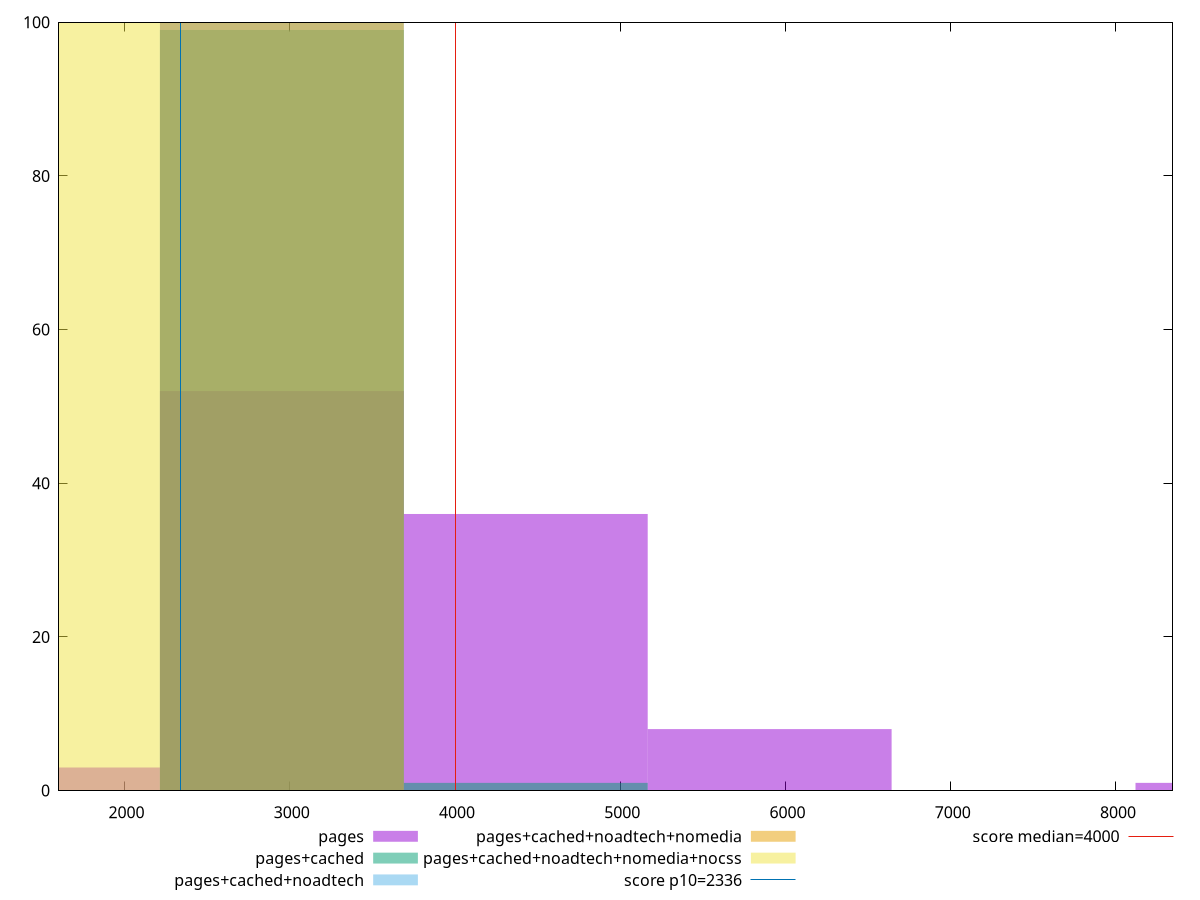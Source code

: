 reset

$pages <<EOF
2952.062084297252 52
4428.093126445878 36
5904.124168594504 8
8856.186252891755 1
1476.031042148626 3
EOF

$pagesCached <<EOF
4428.093126445878 1
2952.062084297252 99
EOF

$pagesCachedNoadtech <<EOF
2952.062084297252 100
EOF

$pagesCachedNoadtechNomedia <<EOF
2952.062084297252 100
EOF

$pagesCachedNoadtechNomediaNocss <<EOF
1476.031042148626 100
EOF

set key outside below
set boxwidth 1476.031042148626
set xrange [1603.369:8342.033]
set yrange [0:100]
set trange [0:100]
set style fill transparent solid 0.5 noborder

set parametric
set terminal svg size 640, 530 enhanced background rgb 'white'
set output "report_00025_2021-02-22T21:38:55.199Z/first-contentful-paint/comparison/histogram/all_raw.svg"

plot $pages title "pages" with boxes, \
     $pagesCached title "pages+cached" with boxes, \
     $pagesCachedNoadtech title "pages+cached+noadtech" with boxes, \
     $pagesCachedNoadtechNomedia title "pages+cached+noadtech+nomedia" with boxes, \
     $pagesCachedNoadtechNomediaNocss title "pages+cached+noadtech+nomedia+nocss" with boxes, \
     2336,t title "score p10=2336", \
     4000,t title "score median=4000"

reset

